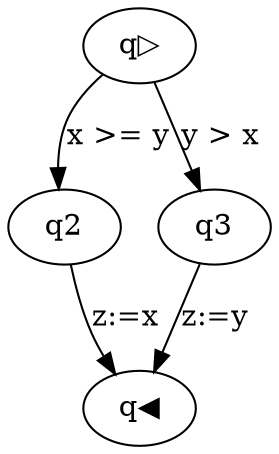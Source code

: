 digraph G {
q▷ -> q2 [label="x >= y"] 
q2 -> q◀ [label="z:=x"] 
q▷ -> q3 [label="y > x"] 
q3 -> q◀ [label="z:=y"] 
}